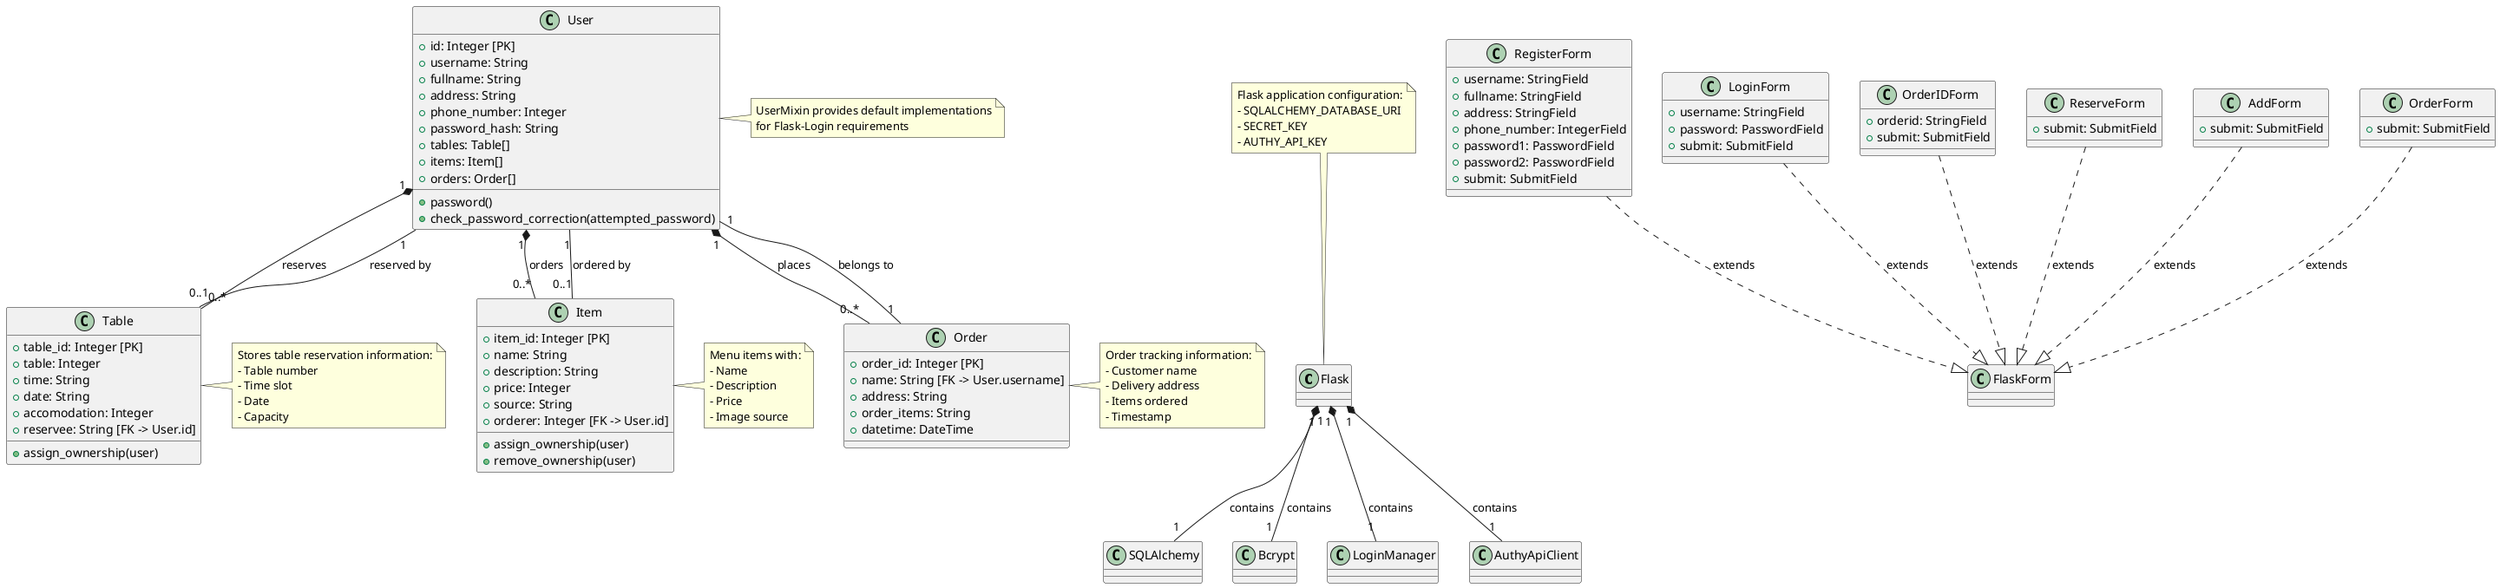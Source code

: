 @startuml RestaurantClassDiagram

' Classes
class Flask {
}

class SQLAlchemy {
}

class Bcrypt {
}

class LoginManager {
}

class AuthyApiClient {
}

class User {
  +id: Integer [PK]
  +username: String
  +fullname: String
  +address: String
  +phone_number: Integer
  +password_hash: String
  +tables: Table[]
  +items: Item[]
  +orders: Order[]
  +password()
  +check_password_correction(attempted_password)
}

class Table {
  +table_id: Integer [PK]
  +table: Integer
  +time: String
  +date: String
  +accomodation: Integer
  +reservee: String [FK -> User.id]
  +assign_ownership(user)
}

class Item {
  +item_id: Integer [PK]
  +name: String
  +description: String
  +price: Integer
  +source: String
  +orderer: Integer [FK -> User.id]
  +assign_ownership(user)
  +remove_ownership(user)
}

class Order {
  +order_id: Integer [PK]
  +name: String [FK -> User.username]
  +address: String
  +order_items: String
  +datetime: DateTime
}

class RegisterForm {
  +username: StringField
  +fullname: StringField
  +address: StringField
  +phone_number: IntegerField
  +password1: PasswordField
  +password2: PasswordField
  +submit: SubmitField
}

class LoginForm {
  +username: StringField
  +password: PasswordField
  +submit: SubmitField
}

class OrderIDForm {
  +orderid: StringField
  +submit: SubmitField
}

class ReserveForm {
  +submit: SubmitField
}

class AddForm {
  +submit: SubmitField
}

class OrderForm {
  +submit: SubmitField
}

' Relationships
Flask "1" *-- "1" SQLAlchemy : contains
Flask "1" *-- "1" Bcrypt : contains
Flask "1" *-- "1" LoginManager : contains
Flask "1" *-- "1" AuthyApiClient : contains

User "1" *-- "0..*" Table : "reserves"
User "1" *-- "0..*" Item : "orders"
User "1" *-- "0..*" Order : "places"

Table "0..1" -- "1" User : "reserved by"
Item "0..1" -- "1" User : "ordered by"
Order "1" -- "1" User : "belongs to"

' Form relationships
RegisterForm ..|> FlaskForm : extends
LoginForm ..|> FlaskForm : extends
OrderIDForm ..|> FlaskForm : extends
ReserveForm ..|> FlaskForm : extends
AddForm ..|> FlaskForm : extends
OrderForm ..|> FlaskForm : extends

' Notes
note top of Flask
  Flask application configuration:
  - SQLALCHEMY_DATABASE_URI
  - SECRET_KEY
  - AUTHY_API_KEY
end note

note right of User
  UserMixin provides default implementations
  for Flask-Login requirements
end note

note right of Table
  Stores table reservation information:
  - Table number
  - Time slot
  - Date
  - Capacity
end note

note right of Item
  Menu items with:
  - Name
  - Description
  - Price
  - Image source
end note

note right of Order
  Order tracking information:
  - Customer name
  - Delivery address
  - Items ordered
  - Timestamp
end note

@enduml